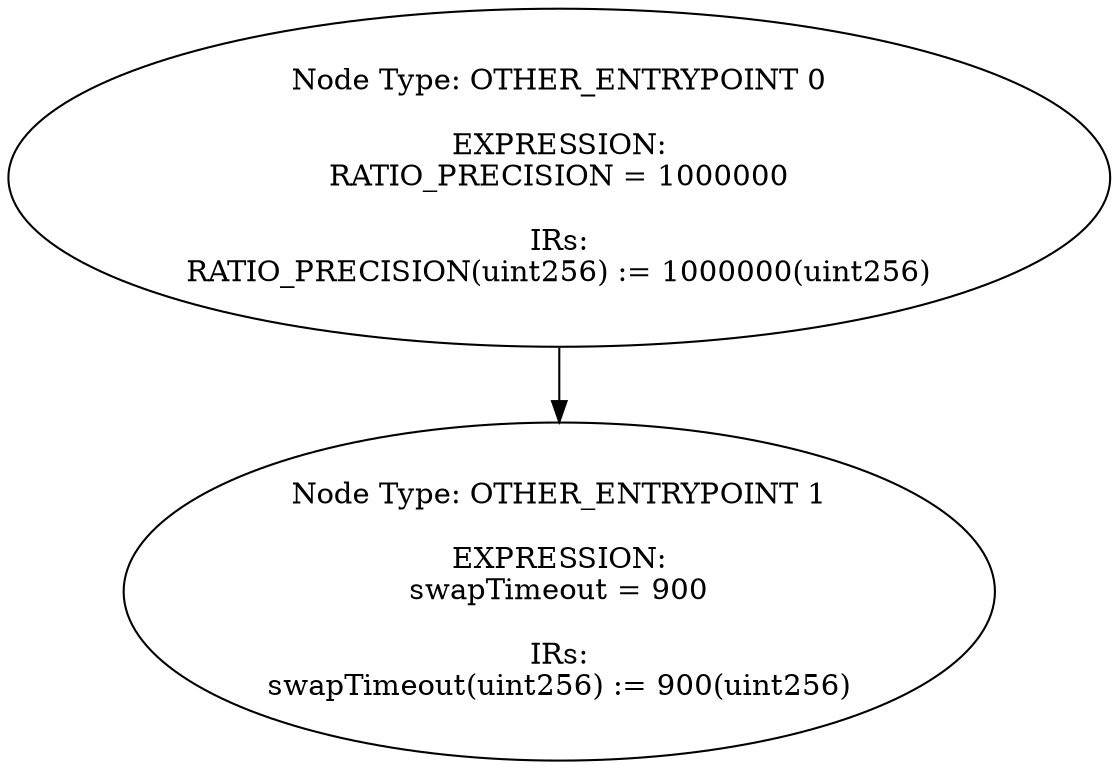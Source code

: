 digraph{
0[label="Node Type: OTHER_ENTRYPOINT 0

EXPRESSION:
RATIO_PRECISION = 1000000

IRs:
RATIO_PRECISION(uint256) := 1000000(uint256)"];
0->1;
1[label="Node Type: OTHER_ENTRYPOINT 1

EXPRESSION:
swapTimeout = 900

IRs:
swapTimeout(uint256) := 900(uint256)"];
}
